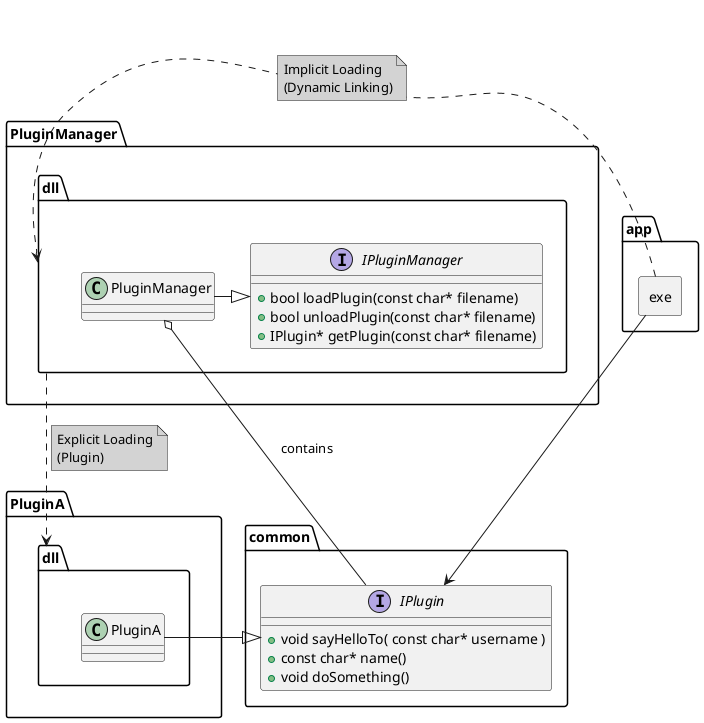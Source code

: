@startuml Plugin Manager Class Diagram

namespace common{
    interface IPlugin{
        + void sayHelloTo( const char* username )
        + const char* name()
        + void doSomething()
    }
}

namespace PluginManager.dll{
    interface IPluginManager{
        + bool loadPlugin(const char* filename)
        + bool unloadPlugin(const char* filename)
        + IPlugin* getPlugin(const char* filename)
    }
    class PluginManager

    ' Inheritance.
    PluginManager -|> IPluginManager
}

namespace PluginA.dll{
    class PluginA
}

package app.exe <<Rectangle>> {
}

' Aggregation.
PluginManager.dll.PluginManager o-- common.IPlugin : contains

' Inheritance.
PluginA.dll.PluginA -|> common.IPlugin

' Dependency.
app.exe -> common.IPlugin

' Component dependency.
PluginManager.dll ..> PluginA.dll
note on link #lightgray: Explicit Loading\n(Plugin)
app.exe .> PluginManager.dll
note on link #lightgray: Implicit Loading\n(Dynamic Linking)

@enduml
